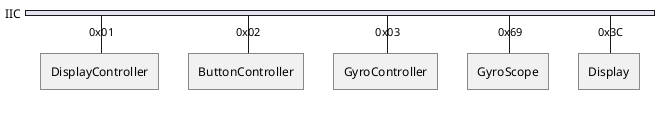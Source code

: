 @startuml
nwdiag {
  network IIC {
    DisplayController [address = "0x01"];
    ButtonController [address = "0x02"];
    GyroController [address = "0x03"];
    GyroScope [address = "0x69"];
    Display [address = "0x3C"];
  }
}
@enduml